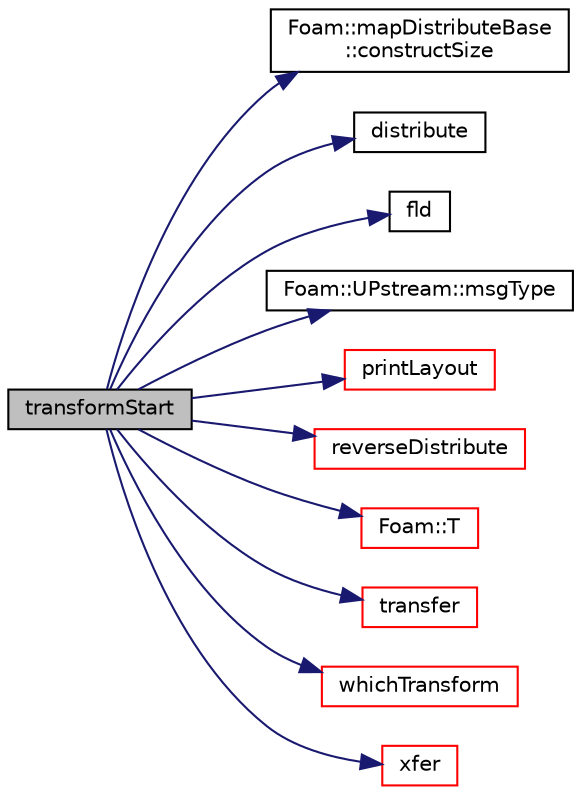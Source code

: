 digraph "transformStart"
{
  bgcolor="transparent";
  edge [fontname="Helvetica",fontsize="10",labelfontname="Helvetica",labelfontsize="10"];
  node [fontname="Helvetica",fontsize="10",shape=record];
  rankdir="LR";
  Node201 [label="transformStart",height=0.2,width=0.4,color="black", fillcolor="grey75", style="filled", fontcolor="black"];
  Node201 -> Node202 [color="midnightblue",fontsize="10",style="solid",fontname="Helvetica"];
  Node202 [label="Foam::mapDistributeBase\l::constructSize",height=0.2,width=0.4,color="black",URL="$a28525.html#aafa5c5eaac08986c309d43bb80c2ab1f",tooltip="Constructed data size. "];
  Node201 -> Node203 [color="midnightblue",fontsize="10",style="solid",fontname="Helvetica"];
  Node203 [label="distribute",height=0.2,width=0.4,color="black",URL="$a28513.html#a93e1a643307eb8869f583019ca92cec2",tooltip="Distribute data using default commsType. "];
  Node201 -> Node204 [color="midnightblue",fontsize="10",style="solid",fontname="Helvetica"];
  Node204 [label="fld",height=0.2,width=0.4,color="black",URL="$a19337.html#a378472d1f8b33eeefbda63a947476c8c"];
  Node201 -> Node205 [color="midnightblue",fontsize="10",style="solid",fontname="Helvetica"];
  Node205 [label="Foam::UPstream::msgType",height=0.2,width=0.4,color="black",URL="$a27377.html#ae5b8fe6652f6320aa6c7f5c44b6f01b7",tooltip="Message tag of standard messages. "];
  Node201 -> Node206 [color="midnightblue",fontsize="10",style="solid",fontname="Helvetica"];
  Node206 [label="printLayout",height=0.2,width=0.4,color="red",URL="$a28513.html#a354c270fcad8f00ba2bf069b0f68a729",tooltip="Debug: print layout. Can only be used on maps with sorted. "];
  Node201 -> Node267 [color="midnightblue",fontsize="10",style="solid",fontname="Helvetica"];
  Node267 [label="reverseDistribute",height=0.2,width=0.4,color="red",URL="$a28513.html#af4843479bbb5ce26fab0dbefd525c410",tooltip="Reverse distribute data using default commsType. "];
  Node201 -> Node235 [color="midnightblue",fontsize="10",style="solid",fontname="Helvetica"];
  Node235 [label="Foam::T",height=0.2,width=0.4,color="red",URL="$a21851.html#ae57fda0abb14bb0944947c463c6e09d4"];
  Node201 -> Node279 [color="midnightblue",fontsize="10",style="solid",fontname="Helvetica"];
  Node279 [label="transfer",height=0.2,width=0.4,color="red",URL="$a28513.html#af64d854813069b200f47b4a3dcba4d9b",tooltip="Transfer the contents of the argument and annul the argument. "];
  Node201 -> Node281 [color="midnightblue",fontsize="10",style="solid",fontname="Helvetica"];
  Node281 [label="whichTransform",height=0.2,width=0.4,color="red",URL="$a28513.html#a0772f98ea84f7c9e56a8fb32f405a8cb",tooltip="Find transform from transformElements. "];
  Node201 -> Node282 [color="midnightblue",fontsize="10",style="solid",fontname="Helvetica"];
  Node282 [label="xfer",height=0.2,width=0.4,color="red",URL="$a28513.html#aa06becfc3664361f898aa510ee48fe99",tooltip="Transfer contents to the Xfer container. "];
}
